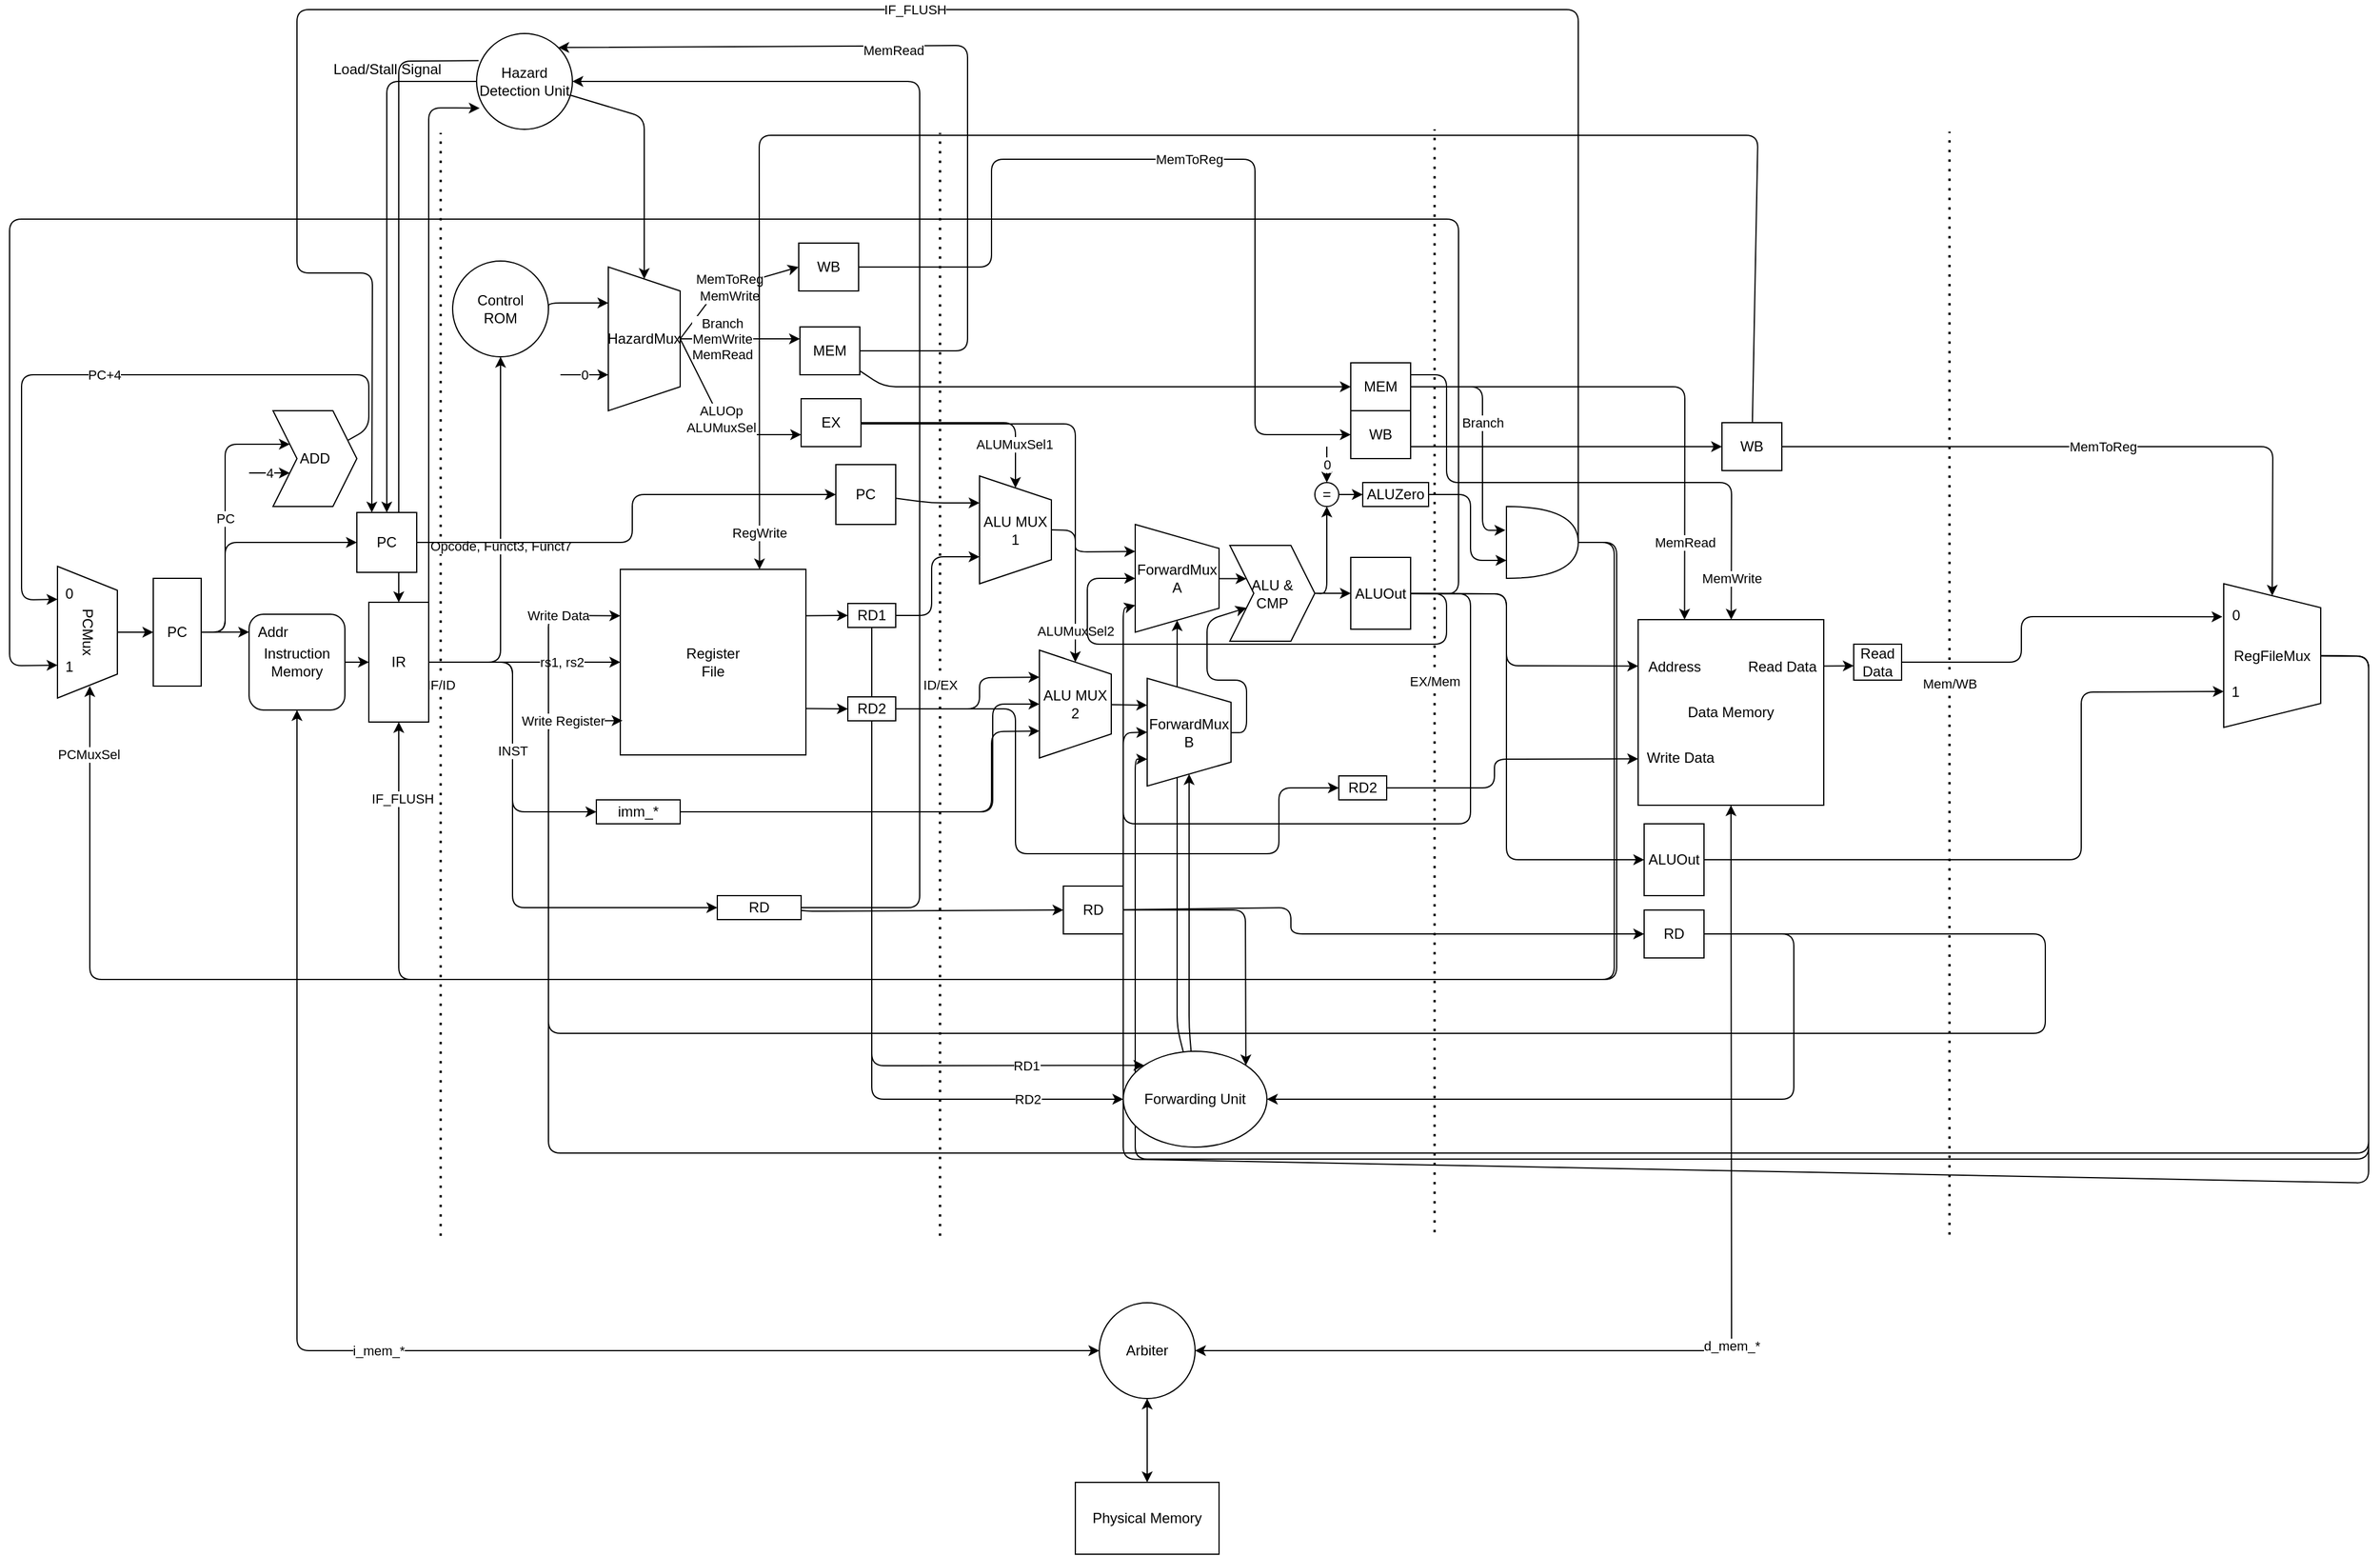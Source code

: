 <mxfile>
    <diagram id="iaj4QGRVj-I3Li7T95gz" name="Page-1">
        <mxGraphModel dx="2349" dy="1754" grid="1" gridSize="10" guides="1" tooltips="1" connect="1" arrows="1" fold="1" page="1" pageScale="1" pageWidth="2400" pageHeight="1500" math="0" shadow="0">
            <root>
                <mxCell id="0"/>
                <mxCell id="1" parent="0"/>
                <mxCell id="38" style="edgeStyle=none;html=1;exitX=1;exitY=0.5;exitDx=0;exitDy=0;entryX=0.5;entryY=1;entryDx=0;entryDy=0;" parent="1" source="2" target="37" edge="1">
                    <mxGeometry relative="1" as="geometry"/>
                </mxCell>
                <mxCell id="2" value="Instruction Memory" style="rounded=1;whiteSpace=wrap;html=1;" parent="1" vertex="1">
                    <mxGeometry x="450" y="625" width="80" height="80" as="geometry"/>
                </mxCell>
                <mxCell id="5" value="IF/ID" style="endArrow=none;dashed=1;html=1;dashPattern=1 3;strokeWidth=2;" parent="1" edge="1">
                    <mxGeometry width="50" height="50" relative="1" as="geometry">
                        <mxPoint x="610" y="1144.081" as="sourcePoint"/>
                        <mxPoint x="610" y="223" as="targetPoint"/>
                    </mxGeometry>
                </mxCell>
                <mxCell id="19" style="edgeStyle=none;html=1;exitX=0.5;exitY=0;exitDx=0;exitDy=0;" parent="1" source="14" target="18" edge="1">
                    <mxGeometry relative="1" as="geometry"/>
                </mxCell>
                <mxCell id="14" value="PCMux" style="shape=trapezoid;perimeter=trapezoidPerimeter;whiteSpace=wrap;html=1;fixedSize=1;rotation=90;" parent="1" vertex="1">
                    <mxGeometry x="260" y="615" width="110" height="50" as="geometry"/>
                </mxCell>
                <mxCell id="36" style="edgeStyle=none;html=1;exitX=1;exitY=0.5;exitDx=0;exitDy=0;entryX=0.167;entryY=0.497;entryDx=0;entryDy=0;entryPerimeter=0;" parent="1" source="18" target="30" edge="1">
                    <mxGeometry relative="1" as="geometry"/>
                </mxCell>
                <mxCell id="124" value="PC" style="edgeStyle=none;html=1;entryX=0;entryY=0.25;entryDx=0;entryDy=0;" parent="1" source="18" target="21" edge="1">
                    <mxGeometry relative="1" as="geometry">
                        <mxPoint x="430" y="475" as="targetPoint"/>
                        <Array as="points">
                            <mxPoint x="430" y="640"/>
                            <mxPoint x="430" y="483"/>
                        </Array>
                    </mxGeometry>
                </mxCell>
                <mxCell id="195" style="edgeStyle=none;html=1;entryX=0;entryY=0.5;entryDx=0;entryDy=0;" parent="1" source="18" target="196" edge="1">
                    <mxGeometry relative="1" as="geometry">
                        <mxPoint x="720" y="565" as="targetPoint"/>
                        <Array as="points">
                            <mxPoint x="430" y="640"/>
                            <mxPoint x="430" y="565"/>
                        </Array>
                    </mxGeometry>
                </mxCell>
                <mxCell id="18" value="PC" style="rounded=0;whiteSpace=wrap;html=1;" parent="1" vertex="1">
                    <mxGeometry x="370" y="595" width="40" height="90" as="geometry"/>
                </mxCell>
                <mxCell id="26" value="4" style="edgeStyle=none;html=1;entryX=0;entryY=0.75;entryDx=0;entryDy=0;" parent="1" target="21" edge="1">
                    <mxGeometry relative="1" as="geometry">
                        <mxPoint x="450" y="507" as="sourcePoint"/>
                    </mxGeometry>
                </mxCell>
                <mxCell id="27" value="PC+4" style="edgeStyle=none;html=1;entryX=0.25;entryY=1;entryDx=0;entryDy=0;" parent="1" source="21" target="14" edge="1">
                    <mxGeometry relative="1" as="geometry">
                        <mxPoint x="260" y="625" as="targetPoint"/>
                        <Array as="points">
                            <mxPoint x="550" y="470"/>
                            <mxPoint x="550" y="425"/>
                            <mxPoint x="260" y="425"/>
                            <mxPoint x="260" y="613"/>
                        </Array>
                    </mxGeometry>
                </mxCell>
                <mxCell id="21" value="ADD" style="shape=step;perimeter=stepPerimeter;whiteSpace=wrap;html=1;fixedSize=1;" parent="1" vertex="1">
                    <mxGeometry x="470" y="455" width="70" height="80" as="geometry"/>
                </mxCell>
                <mxCell id="28" value="0" style="text;html=1;strokeColor=none;fillColor=none;align=center;verticalAlign=middle;whiteSpace=wrap;rounded=0;" parent="1" vertex="1">
                    <mxGeometry x="290" y="600" width="20" height="15" as="geometry"/>
                </mxCell>
                <mxCell id="29" value="1" style="text;html=1;strokeColor=none;fillColor=none;align=center;verticalAlign=middle;whiteSpace=wrap;rounded=0;" parent="1" vertex="1">
                    <mxGeometry x="290" y="661" width="20" height="15" as="geometry"/>
                </mxCell>
                <mxCell id="30" value="Addr" style="text;html=1;strokeColor=none;fillColor=none;align=center;verticalAlign=middle;whiteSpace=wrap;rounded=0;" parent="1" vertex="1">
                    <mxGeometry x="440" y="625" width="60" height="30" as="geometry"/>
                </mxCell>
                <mxCell id="43" value="Opcode, Funct3, Funct7" style="edgeStyle=none;html=1;exitX=0.5;exitY=0;exitDx=0;exitDy=0;entryX=0.5;entryY=1;entryDx=0;entryDy=0;" parent="1" source="37" target="42" edge="1">
                    <mxGeometry relative="1" as="geometry">
                        <Array as="points">
                            <mxPoint x="660" y="665"/>
                        </Array>
                    </mxGeometry>
                </mxCell>
                <mxCell id="45" style="edgeStyle=none;html=1;entryX=0;entryY=0.5;entryDx=0;entryDy=0;" parent="1" source="37" target="41" edge="1">
                    <mxGeometry relative="1" as="geometry"/>
                </mxCell>
                <mxCell id="49" value="rs1, rs2" style="edgeLabel;html=1;align=center;verticalAlign=middle;resizable=0;points=[];" parent="45" vertex="1" connectable="0">
                    <mxGeometry x="0.126" relative="1" as="geometry">
                        <mxPoint x="21" as="offset"/>
                    </mxGeometry>
                </mxCell>
                <mxCell id="82" style="edgeStyle=none;html=1;exitX=0.5;exitY=0;exitDx=0;exitDy=0;entryX=0;entryY=0.5;entryDx=0;entryDy=0;" parent="1" source="37" target="70" edge="1">
                    <mxGeometry relative="1" as="geometry">
                        <Array as="points">
                            <mxPoint x="670" y="665"/>
                            <mxPoint x="670" y="790"/>
                        </Array>
                        <mxPoint x="760.0" y="790" as="targetPoint"/>
                    </mxGeometry>
                </mxCell>
                <mxCell id="211" style="edgeStyle=none;html=1;exitX=0.5;exitY=0;exitDx=0;exitDy=0;entryX=0.032;entryY=0.779;entryDx=0;entryDy=0;entryPerimeter=0;" parent="1" source="37" target="212" edge="1">
                    <mxGeometry relative="1" as="geometry">
                        <mxPoint x="620" y="220" as="targetPoint"/>
                        <Array as="points">
                            <mxPoint x="600" y="202"/>
                        </Array>
                    </mxGeometry>
                </mxCell>
                <mxCell id="218" style="edgeStyle=none;html=1;exitX=0.021;exitY=0.283;exitDx=0;exitDy=0;exitPerimeter=0;" parent="1" source="212" target="37" edge="1">
                    <mxGeometry relative="1" as="geometry">
                        <Array as="points">
                            <mxPoint x="575" y="163"/>
                        </Array>
                    </mxGeometry>
                </mxCell>
                <mxCell id="37" value="IR" style="rounded=0;whiteSpace=wrap;html=1;direction=south;" parent="1" vertex="1">
                    <mxGeometry x="550" y="615" width="50" height="100" as="geometry"/>
                </mxCell>
                <mxCell id="41" value="Register&lt;br&gt;File" style="whiteSpace=wrap;html=1;aspect=fixed;" parent="1" vertex="1">
                    <mxGeometry x="760" y="587.5" width="155" height="155" as="geometry"/>
                </mxCell>
                <mxCell id="56" value="MemToReg&lt;br&gt;MemWrite" style="edgeStyle=none;html=1;exitX=0.5;exitY=0;exitDx=0;exitDy=0;entryX=0;entryY=0.5;entryDx=0;entryDy=0;" parent="1" source="205" target="44" edge="1">
                    <mxGeometry relative="1" as="geometry">
                        <Array as="points">
                            <mxPoint x="840" y="355"/>
                        </Array>
                    </mxGeometry>
                </mxCell>
                <mxCell id="57" value="Branch&lt;br&gt;MemWrite&lt;br&gt;MemRead" style="edgeStyle=none;html=1;entryX=0;entryY=0.25;entryDx=0;entryDy=0;" parent="1" source="205" target="46" edge="1">
                    <mxGeometry relative="1" as="geometry">
                        <Array as="points">
                            <mxPoint x="798" y="395"/>
                        </Array>
                    </mxGeometry>
                </mxCell>
                <mxCell id="58" value="ALUOp&lt;br&gt;ALUMuxSel" style="edgeStyle=none;html=1;exitX=0.5;exitY=0;exitDx=0;exitDy=0;entryX=0;entryY=0.75;entryDx=0;entryDy=0;" parent="1" source="205" target="47" edge="1">
                    <mxGeometry relative="1" as="geometry">
                        <Array as="points">
                            <mxPoint x="850" y="475"/>
                        </Array>
                    </mxGeometry>
                </mxCell>
                <mxCell id="208" style="edgeStyle=none;html=1;exitX=1;exitY=0.5;exitDx=0;exitDy=0;entryX=0.25;entryY=1;entryDx=0;entryDy=0;" parent="1" source="42" target="205" edge="1">
                    <mxGeometry relative="1" as="geometry">
                        <Array as="points">
                            <mxPoint x="700" y="365"/>
                        </Array>
                    </mxGeometry>
                </mxCell>
                <mxCell id="42" value="Control&lt;br&gt;ROM" style="ellipse;whiteSpace=wrap;html=1;aspect=fixed;" parent="1" vertex="1">
                    <mxGeometry x="620" y="330" width="80" height="80" as="geometry"/>
                </mxCell>
                <mxCell id="150" value="MemToReg" style="edgeStyle=none;html=1;exitX=1;exitY=0.5;exitDx=0;exitDy=0;entryX=0;entryY=0.5;entryDx=0;entryDy=0;" parent="1" source="44" target="145" edge="1">
                    <mxGeometry relative="1" as="geometry">
                        <Array as="points">
                            <mxPoint x="1070" y="335"/>
                            <mxPoint x="1070" y="245"/>
                            <mxPoint x="1290" y="245"/>
                            <mxPoint x="1290" y="475"/>
                        </Array>
                    </mxGeometry>
                </mxCell>
                <mxCell id="44" value="WB" style="rounded=0;whiteSpace=wrap;html=1;" parent="1" vertex="1">
                    <mxGeometry x="909" y="315" width="50" height="40" as="geometry"/>
                </mxCell>
                <mxCell id="149" style="edgeStyle=none;html=1;entryX=0;entryY=0.5;entryDx=0;entryDy=0;" parent="1" source="46" target="146" edge="1">
                    <mxGeometry relative="1" as="geometry">
                        <Array as="points">
                            <mxPoint x="980" y="435"/>
                        </Array>
                    </mxGeometry>
                </mxCell>
                <mxCell id="215" style="edgeStyle=none;html=1;entryX=1;entryY=0;entryDx=0;entryDy=0;" parent="1" source="46" target="212" edge="1">
                    <mxGeometry relative="1" as="geometry">
                        <Array as="points">
                            <mxPoint x="1050" y="405"/>
                            <mxPoint x="1050" y="150"/>
                        </Array>
                    </mxGeometry>
                </mxCell>
                <mxCell id="216" value="MemRead" style="edgeLabel;html=1;align=center;verticalAlign=middle;resizable=0;points=[];" parent="215" vertex="1" connectable="0">
                    <mxGeometry x="0.185" y="3" relative="1" as="geometry">
                        <mxPoint as="offset"/>
                    </mxGeometry>
                </mxCell>
                <mxCell id="46" value="MEM" style="rounded=0;whiteSpace=wrap;html=1;" parent="1" vertex="1">
                    <mxGeometry x="910" y="385" width="50" height="40" as="geometry"/>
                </mxCell>
                <mxCell id="115" value="ALUMuxSel2" style="edgeStyle=none;html=1;exitX=1;exitY=0.5;exitDx=0;exitDy=0;entryX=0;entryY=0.5;entryDx=0;entryDy=0;" parent="1" target="86" edge="1">
                    <mxGeometry x="0.86" relative="1" as="geometry">
                        <Array as="points">
                            <mxPoint x="1140" y="466"/>
                        </Array>
                        <mxPoint as="offset"/>
                        <mxPoint x="961" y="466" as="sourcePoint"/>
                        <mxPoint x="1210" y="600" as="targetPoint"/>
                    </mxGeometry>
                </mxCell>
                <mxCell id="233" style="edgeStyle=none;html=1;entryX=0;entryY=0.5;entryDx=0;entryDy=0;" parent="1" source="47" edge="1">
                    <mxGeometry relative="1" as="geometry">
                        <Array as="points">
                            <mxPoint x="1130" y="465"/>
                        </Array>
                    </mxGeometry>
                </mxCell>
                <mxCell id="248" style="edgeStyle=none;html=1;entryX=0;entryY=0.5;entryDx=0;entryDy=0;" parent="1" source="47" target="243" edge="1">
                    <mxGeometry relative="1" as="geometry">
                        <Array as="points">
                            <mxPoint x="1090" y="465"/>
                        </Array>
                    </mxGeometry>
                </mxCell>
                <mxCell id="249" value="ALUMuxSel1" style="edgeLabel;html=1;align=center;verticalAlign=middle;resizable=0;points=[];" parent="248" vertex="1" connectable="0">
                    <mxGeometry x="0.595" y="-1" relative="1" as="geometry">
                        <mxPoint as="offset"/>
                    </mxGeometry>
                </mxCell>
                <mxCell id="47" value="EX" style="rounded=0;whiteSpace=wrap;html=1;" parent="1" vertex="1">
                    <mxGeometry x="911" y="445" width="50" height="40" as="geometry"/>
                </mxCell>
                <mxCell id="101" style="edgeStyle=none;html=1;exitX=1;exitY=0.5;exitDx=0;exitDy=0;entryX=0.75;entryY=1;entryDx=0;entryDy=0;" parent="1" source="53" target="243" edge="1">
                    <mxGeometry relative="1" as="geometry">
                        <Array as="points">
                            <mxPoint x="1020" y="626"/>
                            <mxPoint x="1020" y="577"/>
                        </Array>
                        <mxPoint x="1070" y="550" as="targetPoint"/>
                    </mxGeometry>
                </mxCell>
                <mxCell id="223" style="edgeStyle=none;html=1;entryX=0;entryY=0;entryDx=0;entryDy=0;" parent="1" source="53" target="221" edge="1">
                    <mxGeometry relative="1" as="geometry">
                        <Array as="points">
                            <mxPoint x="970" y="1002"/>
                        </Array>
                    </mxGeometry>
                </mxCell>
                <mxCell id="224" value="RD1" style="edgeLabel;html=1;align=center;verticalAlign=middle;resizable=0;points=[];" parent="223" vertex="1" connectable="0">
                    <mxGeometry x="0.667" relative="1" as="geometry">
                        <mxPoint as="offset"/>
                    </mxGeometry>
                </mxCell>
                <mxCell id="53" value="RD1" style="rounded=0;whiteSpace=wrap;html=1;" parent="1" vertex="1">
                    <mxGeometry x="950" y="616" width="40" height="20" as="geometry"/>
                </mxCell>
                <mxCell id="107" style="edgeStyle=none;html=1;exitX=1;exitY=0.5;exitDx=0;exitDy=0;entryX=0.25;entryY=1;entryDx=0;entryDy=0;" parent="1" source="59" target="86" edge="1">
                    <mxGeometry relative="1" as="geometry">
                        <Array as="points">
                            <mxPoint x="1020" y="704"/>
                            <mxPoint x="1060" y="704"/>
                            <mxPoint x="1060" y="678"/>
                        </Array>
                    </mxGeometry>
                </mxCell>
                <mxCell id="165" style="edgeStyle=none;html=1;exitX=1;exitY=0.5;exitDx=0;exitDy=0;entryX=0;entryY=0.5;entryDx=0;entryDy=0;" parent="1" source="59" target="164" edge="1">
                    <mxGeometry relative="1" as="geometry">
                        <Array as="points">
                            <mxPoint x="1090" y="704"/>
                            <mxPoint x="1090" y="825"/>
                            <mxPoint x="1210" y="825"/>
                            <mxPoint x="1310" y="825"/>
                            <mxPoint x="1310" y="770"/>
                        </Array>
                    </mxGeometry>
                </mxCell>
                <mxCell id="222" style="edgeStyle=none;html=1;entryX=0;entryY=0.5;entryDx=0;entryDy=0;" parent="1" source="59" target="221" edge="1">
                    <mxGeometry relative="1" as="geometry">
                        <mxPoint x="1220" y="1050" as="targetPoint"/>
                        <Array as="points">
                            <mxPoint x="970" y="1030"/>
                        </Array>
                    </mxGeometry>
                </mxCell>
                <mxCell id="225" value="RD2" style="edgeLabel;html=1;align=center;verticalAlign=middle;resizable=0;points=[];" parent="222" vertex="1" connectable="0">
                    <mxGeometry x="0.666" y="1" relative="1" as="geometry">
                        <mxPoint x="8" y="1" as="offset"/>
                    </mxGeometry>
                </mxCell>
                <mxCell id="59" value="RD2" style="rounded=0;whiteSpace=wrap;html=1;" parent="1" vertex="1">
                    <mxGeometry x="950" y="694" width="40" height="20" as="geometry"/>
                </mxCell>
                <mxCell id="63" value="" style="endArrow=classic;html=1;exitX=1;exitY=0.75;exitDx=0;exitDy=0;entryX=0;entryY=0.5;entryDx=0;entryDy=0;" parent="1" source="41" target="59" edge="1">
                    <mxGeometry width="50" height="50" relative="1" as="geometry">
                        <mxPoint x="940" y="680" as="sourcePoint"/>
                        <mxPoint x="940" y="704" as="targetPoint"/>
                    </mxGeometry>
                </mxCell>
                <mxCell id="65" value="" style="endArrow=classic;html=1;exitX=1;exitY=0.25;exitDx=0;exitDy=0;entryX=0;entryY=0.5;entryDx=0;entryDy=0;" parent="1" source="41" target="53" edge="1">
                    <mxGeometry width="50" height="50" relative="1" as="geometry">
                        <mxPoint x="930" y="637.5" as="sourcePoint"/>
                        <mxPoint x="940" y="626" as="targetPoint"/>
                    </mxGeometry>
                </mxCell>
                <mxCell id="69" style="edgeStyle=none;html=1;exitX=0.5;exitY=0;exitDx=0;exitDy=0;entryX=0;entryY=0.5;entryDx=0;entryDy=0;" parent="1" source="37" target="72" edge="1">
                    <mxGeometry relative="1" as="geometry">
                        <mxPoint x="750" y="865" as="targetPoint"/>
                        <mxPoint x="640" y="675" as="sourcePoint"/>
                        <Array as="points">
                            <mxPoint x="670" y="665"/>
                            <mxPoint x="670" y="870"/>
                        </Array>
                    </mxGeometry>
                </mxCell>
                <mxCell id="81" value="INST" style="edgeLabel;html=1;align=center;verticalAlign=middle;resizable=0;points=[];" parent="69" vertex="1" connectable="0">
                    <mxGeometry x="-0.212" y="1" relative="1" as="geometry">
                        <mxPoint x="-1" y="-32" as="offset"/>
                    </mxGeometry>
                </mxCell>
                <mxCell id="123" style="edgeStyle=none;html=1;exitX=1;exitY=0.5;exitDx=0;exitDy=0;entryX=0.5;entryY=1;entryDx=0;entryDy=0;" parent="1" source="70" target="86" edge="1">
                    <mxGeometry relative="1" as="geometry">
                        <Array as="points">
                            <mxPoint x="1071" y="790"/>
                            <mxPoint x="1071" y="700"/>
                        </Array>
                        <mxPoint x="920" y="805" as="sourcePoint"/>
                        <mxPoint x="1040" y="600" as="targetPoint"/>
                    </mxGeometry>
                </mxCell>
                <mxCell id="174" style="edgeStyle=none;html=1;entryX=0.75;entryY=1;entryDx=0;entryDy=0;exitX=1;exitY=0.5;exitDx=0;exitDy=0;" parent="1" source="70" target="86" edge="1">
                    <mxGeometry relative="1" as="geometry">
                        <Array as="points">
                            <mxPoint x="1070" y="790"/>
                            <mxPoint x="1070" y="723"/>
                        </Array>
                        <mxPoint x="910" y="785" as="sourcePoint"/>
                    </mxGeometry>
                </mxCell>
                <mxCell id="70" value="imm_*" style="rounded=0;whiteSpace=wrap;html=1;" parent="1" vertex="1">
                    <mxGeometry x="740" y="780" width="70" height="20" as="geometry"/>
                </mxCell>
                <mxCell id="96" style="edgeStyle=none;html=1;entryX=0;entryY=0.5;entryDx=0;entryDy=0;" parent="1" source="72" target="109" edge="1">
                    <mxGeometry relative="1" as="geometry">
                        <mxPoint x="1051.63" y="872.703" as="targetPoint"/>
                        <Array as="points">
                            <mxPoint x="920" y="873"/>
                        </Array>
                    </mxGeometry>
                </mxCell>
                <mxCell id="213" style="edgeStyle=none;html=1;entryX=1;entryY=0.5;entryDx=0;entryDy=0;" parent="1" source="72" target="212" edge="1">
                    <mxGeometry relative="1" as="geometry">
                        <mxPoint x="1010" y="88.095" as="targetPoint"/>
                        <Array as="points">
                            <mxPoint x="1010" y="870"/>
                            <mxPoint x="1010" y="180"/>
                        </Array>
                    </mxGeometry>
                </mxCell>
                <mxCell id="72" value="RD" style="rounded=0;whiteSpace=wrap;html=1;" parent="1" vertex="1">
                    <mxGeometry x="841" y="860" width="70" height="20" as="geometry"/>
                </mxCell>
                <mxCell id="73" value="ID/EX" style="endArrow=none;dashed=1;html=1;dashPattern=1 3;strokeWidth=2;" parent="1" edge="1">
                    <mxGeometry width="50" height="50" relative="1" as="geometry">
                        <mxPoint x="1027" y="1144.081" as="sourcePoint"/>
                        <mxPoint x="1027" y="223" as="targetPoint"/>
                    </mxGeometry>
                </mxCell>
                <mxCell id="130" style="edgeStyle=none;html=1;exitX=1;exitY=0.5;exitDx=0;exitDy=0;entryX=0.5;entryY=1;entryDx=0;entryDy=0;" parent="1" source="84" target="126" edge="1">
                    <mxGeometry relative="1" as="geometry"/>
                </mxCell>
                <mxCell id="135" style="edgeStyle=none;html=1;exitX=1;exitY=0.5;exitDx=0;exitDy=0;entryX=0.5;entryY=1;entryDx=0;entryDy=0;" parent="1" source="84" target="134" edge="1">
                    <mxGeometry relative="1" as="geometry">
                        <Array as="points">
                            <mxPoint x="1350" y="608"/>
                            <mxPoint x="1350" y="560"/>
                        </Array>
                    </mxGeometry>
                </mxCell>
                <mxCell id="84" value="ALU &amp;amp;&lt;br&gt;CMP" style="shape=step;perimeter=stepPerimeter;whiteSpace=wrap;html=1;fixedSize=1;" parent="1" vertex="1">
                    <mxGeometry x="1269" y="567.5" width="71" height="80" as="geometry"/>
                </mxCell>
                <mxCell id="237" style="edgeStyle=none;html=1;entryX=0.25;entryY=1;entryDx=0;entryDy=0;" parent="1" source="86" target="236" edge="1">
                    <mxGeometry relative="1" as="geometry">
                        <mxPoint x="1190" y="690" as="targetPoint"/>
                    </mxGeometry>
                </mxCell>
                <mxCell id="86" value="ALU MUX 2" style="shape=trapezoid;perimeter=trapezoidPerimeter;whiteSpace=wrap;html=1;fixedSize=1;direction=south;" parent="1" vertex="1">
                    <mxGeometry x="1110" y="655" width="60" height="90" as="geometry"/>
                </mxCell>
                <mxCell id="182" style="edgeStyle=none;html=1;entryX=0;entryY=0.5;entryDx=0;entryDy=0;" parent="1" source="109" target="181" edge="1">
                    <mxGeometry relative="1" as="geometry">
                        <Array as="points">
                            <mxPoint x="1320" y="870"/>
                            <mxPoint x="1320" y="892"/>
                        </Array>
                    </mxGeometry>
                </mxCell>
                <mxCell id="226" style="edgeStyle=none;html=1;exitX=1;exitY=0.5;exitDx=0;exitDy=0;entryX=1;entryY=0;entryDx=0;entryDy=0;" parent="1" source="109" target="221" edge="1">
                    <mxGeometry relative="1" as="geometry">
                        <Array as="points">
                            <mxPoint x="1282" y="872"/>
                        </Array>
                    </mxGeometry>
                </mxCell>
                <mxCell id="109" value="RD" style="rounded=0;whiteSpace=wrap;html=1;" parent="1" vertex="1">
                    <mxGeometry x="1130" y="852.0" width="50" height="40" as="geometry"/>
                </mxCell>
                <mxCell id="160" style="edgeStyle=none;html=1;entryX=0;entryY=0.25;entryDx=0;entryDy=0;" parent="1" source="126" target="154" edge="1">
                    <mxGeometry relative="1" as="geometry">
                        <Array as="points">
                            <mxPoint x="1500" y="608"/>
                            <mxPoint x="1500" y="668"/>
                        </Array>
                    </mxGeometry>
                </mxCell>
                <mxCell id="163" style="edgeStyle=none;html=1;entryX=0.5;entryY=1;entryDx=0;entryDy=0;" parent="1" source="126" target="162" edge="1">
                    <mxGeometry relative="1" as="geometry">
                        <Array as="points">
                            <mxPoint x="1500" y="608"/>
                            <mxPoint x="1500" y="830"/>
                        </Array>
                    </mxGeometry>
                </mxCell>
                <mxCell id="239" style="edgeStyle=none;html=1;entryX=0.5;entryY=1;entryDx=0;entryDy=0;" parent="1" source="126" target="236" edge="1">
                    <mxGeometry relative="1" as="geometry">
                        <mxPoint x="1190" y="710" as="targetPoint"/>
                        <Array as="points">
                            <mxPoint x="1470" y="608"/>
                            <mxPoint x="1470" y="800"/>
                            <mxPoint x="1180" y="800"/>
                            <mxPoint x="1180" y="724"/>
                        </Array>
                    </mxGeometry>
                </mxCell>
                <mxCell id="250" style="edgeStyle=none;html=1;exitX=0.5;exitY=0;exitDx=0;exitDy=0;entryX=0.5;entryY=1;entryDx=0;entryDy=0;" parent="1" source="126" target="242" edge="1">
                    <mxGeometry relative="1" as="geometry">
                        <Array as="points">
                            <mxPoint x="1450" y="608"/>
                            <mxPoint x="1450" y="650"/>
                            <mxPoint x="1150" y="650"/>
                            <mxPoint x="1150" y="595"/>
                        </Array>
                    </mxGeometry>
                </mxCell>
                <mxCell id="126" value="ALUOut" style="rounded=0;whiteSpace=wrap;html=1;direction=south;" parent="1" vertex="1">
                    <mxGeometry x="1370" y="577.5" width="50" height="60" as="geometry"/>
                </mxCell>
                <mxCell id="131" style="edgeStyle=none;html=1;entryX=0.75;entryY=1;entryDx=0;entryDy=0;exitX=0.5;exitY=0;exitDx=0;exitDy=0;" parent="1" source="126" target="14" edge="1">
                    <mxGeometry relative="1" as="geometry">
                        <mxPoint x="280" y="665" as="targetPoint"/>
                        <mxPoint x="1420" y="580" as="sourcePoint"/>
                        <Array as="points">
                            <mxPoint x="1460" y="608"/>
                            <mxPoint x="1460" y="295"/>
                            <mxPoint x="250" y="295"/>
                            <mxPoint x="250" y="668"/>
                        </Array>
                    </mxGeometry>
                </mxCell>
                <mxCell id="136" value="0" style="edgeStyle=none;html=1;entryX=0.5;entryY=0;entryDx=0;entryDy=0;" parent="1" target="134" edge="1">
                    <mxGeometry relative="1" as="geometry">
                        <mxPoint x="1350" y="485" as="sourcePoint"/>
                    </mxGeometry>
                </mxCell>
                <mxCell id="139" style="edgeStyle=none;html=1;exitX=1;exitY=0.5;exitDx=0;exitDy=0;entryX=0.5;entryY=1;entryDx=0;entryDy=0;" parent="1" source="134" target="138" edge="1">
                    <mxGeometry relative="1" as="geometry"/>
                </mxCell>
                <mxCell id="134" value="=" style="ellipse;whiteSpace=wrap;html=1;aspect=fixed;" parent="1" vertex="1">
                    <mxGeometry x="1340" y="515" width="20" height="20" as="geometry"/>
                </mxCell>
                <mxCell id="143" style="edgeStyle=none;html=1;entryX=0;entryY=0.75;entryDx=0;entryDy=0;entryPerimeter=0;" parent="1" source="138" target="141" edge="1">
                    <mxGeometry relative="1" as="geometry">
                        <Array as="points">
                            <mxPoint x="1470" y="525"/>
                            <mxPoint x="1470" y="580"/>
                        </Array>
                    </mxGeometry>
                </mxCell>
                <mxCell id="138" value="ALUZero" style="rounded=0;whiteSpace=wrap;html=1;direction=south;" parent="1" vertex="1">
                    <mxGeometry x="1380" y="515" width="55" height="20" as="geometry"/>
                </mxCell>
                <mxCell id="152" style="edgeStyle=none;html=1;entryX=1;entryY=0.5;entryDx=0;entryDy=0;" parent="1" edge="1">
                    <mxGeometry relative="1" as="geometry">
                        <mxPoint x="317" y="685" as="targetPoint"/>
                        <Array as="points">
                            <mxPoint x="1592" y="565"/>
                            <mxPoint x="1592" y="930"/>
                            <mxPoint x="317" y="930"/>
                        </Array>
                        <mxPoint x="1562" y="565" as="sourcePoint"/>
                    </mxGeometry>
                </mxCell>
                <mxCell id="153" value="PCMuxSel" style="edgeLabel;html=1;align=center;verticalAlign=middle;resizable=0;points=[];" parent="152" vertex="1" connectable="0">
                    <mxGeometry x="0.941" y="1" relative="1" as="geometry">
                        <mxPoint as="offset"/>
                    </mxGeometry>
                </mxCell>
                <mxCell id="254" value="IF_FLUSH" style="edgeStyle=none;html=1;exitX=1;exitY=0.5;exitDx=0;exitDy=0;exitPerimeter=0;entryX=0.25;entryY=0;entryDx=0;entryDy=0;" parent="1" source="141" target="196" edge="1">
                    <mxGeometry relative="1" as="geometry">
                        <Array as="points">
                            <mxPoint x="1560" y="270"/>
                            <mxPoint x="1560" y="120"/>
                            <mxPoint x="490" y="120"/>
                            <mxPoint x="490" y="340"/>
                            <mxPoint x="553" y="340"/>
                        </Array>
                    </mxGeometry>
                </mxCell>
                <mxCell id="255" style="edgeStyle=none;html=1;entryX=1;entryY=0.5;entryDx=0;entryDy=0;" parent="1" source="141" target="37" edge="1">
                    <mxGeometry relative="1" as="geometry">
                        <Array as="points">
                            <mxPoint x="1590" y="565"/>
                            <mxPoint x="1590" y="930"/>
                            <mxPoint x="575" y="930"/>
                        </Array>
                    </mxGeometry>
                </mxCell>
                <mxCell id="256" value="IF_FLUSH" style="edgeLabel;html=1;align=center;verticalAlign=middle;resizable=0;points=[];" parent="255" vertex="1" connectable="0">
                    <mxGeometry x="0.921" y="-3" relative="1" as="geometry">
                        <mxPoint as="offset"/>
                    </mxGeometry>
                </mxCell>
                <mxCell id="141" value="" style="shape=or;whiteSpace=wrap;html=1;" parent="1" vertex="1">
                    <mxGeometry x="1500" y="535" width="60" height="60" as="geometry"/>
                </mxCell>
                <mxCell id="144" value="EX/Mem" style="endArrow=none;dashed=1;html=1;dashPattern=1 3;strokeWidth=2;" parent="1" edge="1">
                    <mxGeometry width="50" height="50" relative="1" as="geometry">
                        <mxPoint x="1440" y="1141.081" as="sourcePoint"/>
                        <mxPoint x="1440" y="220" as="targetPoint"/>
                    </mxGeometry>
                </mxCell>
                <mxCell id="157" style="edgeStyle=none;html=1;exitX=1;exitY=0.75;exitDx=0;exitDy=0;entryX=0;entryY=0.5;entryDx=0;entryDy=0;" parent="1" source="145" target="155" edge="1">
                    <mxGeometry relative="1" as="geometry"/>
                </mxCell>
                <mxCell id="145" value="WB" style="rounded=0;whiteSpace=wrap;html=1;" parent="1" vertex="1">
                    <mxGeometry x="1370" y="455" width="50" height="40" as="geometry"/>
                </mxCell>
                <mxCell id="151" value="Branch" style="edgeStyle=none;html=1;entryX=-0.015;entryY=0.329;entryDx=0;entryDy=0;entryPerimeter=0;" parent="1" source="146" target="141" edge="1">
                    <mxGeometry x="-0.096" relative="1" as="geometry">
                        <Array as="points">
                            <mxPoint x="1480" y="435"/>
                            <mxPoint x="1480" y="555"/>
                        </Array>
                        <mxPoint as="offset"/>
                    </mxGeometry>
                </mxCell>
                <mxCell id="168" value="MemRead" style="edgeStyle=none;html=1;exitX=1;exitY=0.5;exitDx=0;exitDy=0;entryX=0.25;entryY=0;entryDx=0;entryDy=0;" parent="1" source="146" target="154" edge="1">
                    <mxGeometry x="0.695" relative="1" as="geometry">
                        <mxPoint x="1690" y="625" as="targetPoint"/>
                        <Array as="points">
                            <mxPoint x="1649" y="435"/>
                        </Array>
                        <mxPoint as="offset"/>
                    </mxGeometry>
                </mxCell>
                <mxCell id="146" value="MEM" style="rounded=0;whiteSpace=wrap;html=1;" parent="1" vertex="1">
                    <mxGeometry x="1370" y="415" width="50" height="40" as="geometry"/>
                </mxCell>
                <mxCell id="167" value="MemWrite" style="edgeStyle=none;html=1;exitX=1;exitY=0.25;exitDx=0;exitDy=0;" parent="1" source="146" target="154" edge="1">
                    <mxGeometry x="0.854" relative="1" as="geometry">
                        <Array as="points">
                            <mxPoint x="1450" y="425"/>
                            <mxPoint x="1450" y="515"/>
                            <mxPoint x="1688" y="515"/>
                        </Array>
                        <mxPoint as="offset"/>
                    </mxGeometry>
                </mxCell>
                <mxCell id="154" value="Data Memory" style="whiteSpace=wrap;html=1;aspect=fixed;" parent="1" vertex="1">
                    <mxGeometry x="1610" y="629.5" width="155" height="155" as="geometry"/>
                </mxCell>
                <mxCell id="180" value="MemToReg" style="edgeStyle=none;html=1;exitX=1;exitY=0.5;exitDx=0;exitDy=0;entryX=0;entryY=0.5;entryDx=0;entryDy=0;" parent="1" source="155" target="177" edge="1">
                    <mxGeometry relative="1" as="geometry">
                        <Array as="points">
                            <mxPoint x="2140" y="485"/>
                        </Array>
                    </mxGeometry>
                </mxCell>
                <mxCell id="187" style="edgeStyle=none;html=1;entryX=0.75;entryY=0;entryDx=0;entryDy=0;" parent="1" source="155" target="41" edge="1">
                    <mxGeometry relative="1" as="geometry">
                        <mxPoint x="830" y="565" as="targetPoint"/>
                        <Array as="points">
                            <mxPoint x="1710" y="225"/>
                            <mxPoint x="876" y="225"/>
                        </Array>
                    </mxGeometry>
                </mxCell>
                <mxCell id="188" value="RegWrite" style="edgeLabel;html=1;align=center;verticalAlign=middle;resizable=0;points=[];" parent="187" vertex="1" connectable="0">
                    <mxGeometry x="0.957" relative="1" as="geometry">
                        <mxPoint as="offset"/>
                    </mxGeometry>
                </mxCell>
                <mxCell id="155" value="WB" style="rounded=0;whiteSpace=wrap;html=1;" parent="1" vertex="1">
                    <mxGeometry x="1680" y="465" width="50" height="40" as="geometry"/>
                </mxCell>
                <mxCell id="159" value="Write Data" style="text;html=1;align=center;verticalAlign=middle;resizable=0;points=[];autosize=1;strokeColor=none;fillColor=none;" parent="1" vertex="1">
                    <mxGeometry x="1610" y="735" width="70" height="20" as="geometry"/>
                </mxCell>
                <mxCell id="161" value="Address" style="text;html=1;align=center;verticalAlign=middle;resizable=0;points=[];autosize=1;strokeColor=none;fillColor=none;" parent="1" vertex="1">
                    <mxGeometry x="1610" y="658.5" width="60" height="20" as="geometry"/>
                </mxCell>
                <mxCell id="179" style="edgeStyle=none;html=1;entryX=0.75;entryY=1;entryDx=0;entryDy=0;" parent="1" source="162" target="177" edge="1">
                    <mxGeometry relative="1" as="geometry">
                        <Array as="points">
                            <mxPoint x="1980" y="830"/>
                            <mxPoint x="1980" y="690"/>
                        </Array>
                        <mxPoint x="2070" y="695" as="targetPoint"/>
                    </mxGeometry>
                </mxCell>
                <mxCell id="162" value="ALUOut" style="rounded=0;whiteSpace=wrap;html=1;direction=south;" parent="1" vertex="1">
                    <mxGeometry x="1615" y="800" width="50" height="60" as="geometry"/>
                </mxCell>
                <mxCell id="166" style="edgeStyle=none;html=1;exitX=1;exitY=0.5;exitDx=0;exitDy=0;entryX=0;entryY=0.75;entryDx=0;entryDy=0;" parent="1" source="164" target="154" edge="1">
                    <mxGeometry relative="1" as="geometry">
                        <Array as="points">
                            <mxPoint x="1490" y="770"/>
                            <mxPoint x="1490" y="746"/>
                        </Array>
                    </mxGeometry>
                </mxCell>
                <mxCell id="164" value="RD2" style="rounded=0;whiteSpace=wrap;html=1;" parent="1" vertex="1">
                    <mxGeometry x="1360" y="760" width="40" height="20" as="geometry"/>
                </mxCell>
                <mxCell id="170" value="" style="endArrow=classic;html=1;exitX=1;exitY=0.25;exitDx=0;exitDy=0;" parent="1" source="154" edge="1">
                    <mxGeometry width="50" height="50" relative="1" as="geometry">
                        <mxPoint x="1810" y="635" as="sourcePoint"/>
                        <mxPoint x="1790" y="668" as="targetPoint"/>
                    </mxGeometry>
                </mxCell>
                <mxCell id="171" value="Read Data" style="text;html=1;align=center;verticalAlign=middle;resizable=0;points=[];autosize=1;strokeColor=none;fillColor=none;" parent="1" vertex="1">
                    <mxGeometry x="1695" y="658.5" width="70" height="20" as="geometry"/>
                </mxCell>
                <mxCell id="172" value="Mem/WB" style="endArrow=none;dashed=1;html=1;dashPattern=1 3;strokeWidth=2;" parent="1" edge="1">
                    <mxGeometry width="50" height="50" relative="1" as="geometry">
                        <mxPoint x="1870" y="1143.081" as="sourcePoint"/>
                        <mxPoint x="1870" y="222.0" as="targetPoint"/>
                    </mxGeometry>
                </mxCell>
                <mxCell id="178" style="edgeStyle=none;html=1;entryX=0.23;entryY=1.013;entryDx=0;entryDy=0;entryPerimeter=0;" parent="1" source="173" target="177" edge="1">
                    <mxGeometry relative="1" as="geometry">
                        <Array as="points">
                            <mxPoint x="1930" y="665"/>
                            <mxPoint x="1930" y="627"/>
                        </Array>
                        <mxPoint x="2080" y="630" as="targetPoint"/>
                    </mxGeometry>
                </mxCell>
                <mxCell id="173" value="Read Data" style="rounded=0;whiteSpace=wrap;html=1;" parent="1" vertex="1">
                    <mxGeometry x="1790" y="650" width="40" height="30" as="geometry"/>
                </mxCell>
                <mxCell id="186" style="edgeStyle=none;html=1;exitX=0.5;exitY=0;exitDx=0;exitDy=0;entryX=0;entryY=0.25;entryDx=0;entryDy=0;" parent="1" source="177" target="41" edge="1">
                    <mxGeometry relative="1" as="geometry">
                        <Array as="points">
                            <mxPoint x="2220" y="660"/>
                            <mxPoint x="2220" y="1075"/>
                            <mxPoint x="700" y="1075"/>
                            <mxPoint x="700" y="626"/>
                        </Array>
                    </mxGeometry>
                </mxCell>
                <mxCell id="189" value="Write Data" style="edgeLabel;html=1;align=center;verticalAlign=middle;resizable=0;points=[];" parent="186" vertex="1" connectable="0">
                    <mxGeometry x="0.963" relative="1" as="geometry">
                        <mxPoint x="-6" as="offset"/>
                    </mxGeometry>
                </mxCell>
                <mxCell id="240" style="edgeStyle=none;html=1;entryX=0.75;entryY=1;entryDx=0;entryDy=0;" parent="1" source="177" target="236" edge="1">
                    <mxGeometry relative="1" as="geometry">
                        <mxPoint x="1180" y="750" as="targetPoint"/>
                        <Array as="points">
                            <mxPoint x="2220" y="660"/>
                            <mxPoint x="2220" y="1080"/>
                            <mxPoint x="1190" y="1080"/>
                            <mxPoint x="1190" y="746"/>
                        </Array>
                    </mxGeometry>
                </mxCell>
                <mxCell id="251" style="edgeStyle=none;html=1;entryX=0.75;entryY=1;entryDx=0;entryDy=0;" parent="1" source="177" target="242" edge="1">
                    <mxGeometry relative="1" as="geometry">
                        <mxPoint x="1180" y="610" as="targetPoint"/>
                        <Array as="points">
                            <mxPoint x="2220" y="660"/>
                            <mxPoint x="2220" y="1100"/>
                            <mxPoint x="1180" y="1080"/>
                            <mxPoint x="1180" y="620"/>
                        </Array>
                    </mxGeometry>
                </mxCell>
                <mxCell id="177" value="RegFileMux" style="shape=trapezoid;perimeter=trapezoidPerimeter;whiteSpace=wrap;html=1;fixedSize=1;direction=south;" parent="1" vertex="1">
                    <mxGeometry x="2099" y="599.5" width="81" height="120" as="geometry"/>
                </mxCell>
                <mxCell id="184" style="edgeStyle=none;html=1;entryX=0.012;entryY=0.815;entryDx=0;entryDy=0;entryPerimeter=0;" parent="1" source="181" target="41" edge="1">
                    <mxGeometry relative="1" as="geometry">
                        <mxPoint x="730" y="725" as="targetPoint"/>
                        <Array as="points">
                            <mxPoint x="1950" y="892"/>
                            <mxPoint x="1950" y="975"/>
                            <mxPoint x="700" y="975"/>
                            <mxPoint x="700" y="714"/>
                        </Array>
                    </mxGeometry>
                </mxCell>
                <mxCell id="185" value="Write Register" style="edgeLabel;html=1;align=center;verticalAlign=middle;resizable=0;points=[];" parent="184" vertex="1" connectable="0">
                    <mxGeometry x="0.912" relative="1" as="geometry">
                        <mxPoint x="12" y="-24" as="offset"/>
                    </mxGeometry>
                </mxCell>
                <mxCell id="220" style="edgeStyle=none;html=1;exitX=1;exitY=0.5;exitDx=0;exitDy=0;" parent="1" source="181" target="221" edge="1">
                    <mxGeometry relative="1" as="geometry">
                        <mxPoint x="1278.571" y="1050" as="targetPoint"/>
                        <Array as="points">
                            <mxPoint x="1740" y="892"/>
                            <mxPoint x="1740" y="1030"/>
                        </Array>
                    </mxGeometry>
                </mxCell>
                <mxCell id="181" value="RD" style="rounded=0;whiteSpace=wrap;html=1;" parent="1" vertex="1">
                    <mxGeometry x="1615" y="872.03" width="50" height="40" as="geometry"/>
                </mxCell>
                <mxCell id="190" value="1" style="text;html=1;strokeColor=none;fillColor=none;align=center;verticalAlign=middle;whiteSpace=wrap;rounded=0;" parent="1" vertex="1">
                    <mxGeometry x="2099" y="678.5" width="20" height="22.5" as="geometry"/>
                </mxCell>
                <mxCell id="191" value="0" style="text;html=1;align=center;verticalAlign=middle;resizable=0;points=[];autosize=1;strokeColor=none;fillColor=none;" parent="1" vertex="1">
                    <mxGeometry x="2099" y="616" width="20" height="20" as="geometry"/>
                </mxCell>
                <mxCell id="198" style="edgeStyle=none;html=1;entryX=0;entryY=0.5;entryDx=0;entryDy=0;" parent="1" source="196" target="197" edge="1">
                    <mxGeometry relative="1" as="geometry">
                        <Array as="points">
                            <mxPoint x="770" y="565"/>
                            <mxPoint x="770" y="525"/>
                        </Array>
                    </mxGeometry>
                </mxCell>
                <mxCell id="196" value="PC" style="whiteSpace=wrap;html=1;" parent="1" vertex="1">
                    <mxGeometry x="540" y="540" width="50" height="50" as="geometry"/>
                </mxCell>
                <mxCell id="231" style="edgeStyle=none;html=1;entryX=0.25;entryY=1;entryDx=0;entryDy=0;" parent="1" source="197" target="243" edge="1">
                    <mxGeometry relative="1" as="geometry">
                        <mxPoint x="1090" y="350" as="targetPoint"/>
                        <Array as="points">
                            <mxPoint x="1020" y="532"/>
                        </Array>
                    </mxGeometry>
                </mxCell>
                <mxCell id="197" value="PC" style="whiteSpace=wrap;html=1;" parent="1" vertex="1">
                    <mxGeometry x="940" y="500" width="50" height="50" as="geometry"/>
                </mxCell>
                <mxCell id="209" value="0" style="edgeStyle=none;html=1;exitX=0.75;exitY=1;exitDx=0;exitDy=0;entryX=0.75;entryY=1;entryDx=0;entryDy=0;" parent="1" target="205" edge="1">
                    <mxGeometry relative="1" as="geometry">
                        <mxPoint x="710.0" y="425" as="sourcePoint"/>
                    </mxGeometry>
                </mxCell>
                <mxCell id="205" value="HazardMux" style="shape=trapezoid;perimeter=trapezoidPerimeter;whiteSpace=wrap;html=1;fixedSize=1;direction=south;" parent="1" vertex="1">
                    <mxGeometry x="750" y="335" width="60" height="120" as="geometry"/>
                </mxCell>
                <mxCell id="214" style="edgeStyle=none;html=1;entryX=0;entryY=0.5;entryDx=0;entryDy=0;" parent="1" source="212" target="205" edge="1">
                    <mxGeometry relative="1" as="geometry">
                        <Array as="points">
                            <mxPoint x="780" y="210"/>
                        </Array>
                    </mxGeometry>
                </mxCell>
                <mxCell id="217" style="edgeStyle=none;html=1;entryX=0.5;entryY=0;entryDx=0;entryDy=0;" parent="1" source="212" target="196" edge="1">
                    <mxGeometry relative="1" as="geometry">
                        <mxPoint x="580" y="180" as="targetPoint"/>
                        <Array as="points">
                            <mxPoint x="565" y="180"/>
                        </Array>
                    </mxGeometry>
                </mxCell>
                <mxCell id="212" value="Hazard Detection Unit" style="ellipse;whiteSpace=wrap;html=1;aspect=fixed;" parent="1" vertex="1">
                    <mxGeometry x="640" y="140" width="80" height="80" as="geometry"/>
                </mxCell>
                <mxCell id="219" value="Load/Stall Signal" style="text;html=1;align=center;verticalAlign=middle;resizable=0;points=[];autosize=1;strokeColor=none;fillColor=none;" parent="1" vertex="1">
                    <mxGeometry x="510" y="160" width="110" height="20" as="geometry"/>
                </mxCell>
                <mxCell id="244" style="edgeStyle=none;html=1;entryX=1;entryY=0.5;entryDx=0;entryDy=0;" parent="1" source="221" target="236" edge="1">
                    <mxGeometry relative="1" as="geometry">
                        <Array as="points">
                            <mxPoint x="1235" y="970"/>
                        </Array>
                    </mxGeometry>
                </mxCell>
                <mxCell id="253" style="edgeStyle=none;html=1;entryX=1;entryY=0.5;entryDx=0;entryDy=0;" parent="1" source="221" target="242" edge="1">
                    <mxGeometry relative="1" as="geometry">
                        <Array as="points">
                            <mxPoint x="1225" y="970"/>
                        </Array>
                    </mxGeometry>
                </mxCell>
                <mxCell id="221" value="Forwarding Unit" style="ellipse;whiteSpace=wrap;html=1;" parent="1" vertex="1">
                    <mxGeometry x="1180.001" y="990" width="120" height="80" as="geometry"/>
                </mxCell>
                <mxCell id="246" style="edgeStyle=none;html=1;entryX=0;entryY=0.75;entryDx=0;entryDy=0;" parent="1" source="236" target="84" edge="1">
                    <mxGeometry relative="1" as="geometry">
                        <Array as="points">
                            <mxPoint x="1283" y="724"/>
                            <mxPoint x="1283" y="680"/>
                            <mxPoint x="1250" y="680"/>
                            <mxPoint x="1250" y="630"/>
                        </Array>
                    </mxGeometry>
                </mxCell>
                <mxCell id="236" value="ForwardMux&lt;br&gt;B" style="shape=trapezoid;perimeter=trapezoidPerimeter;whiteSpace=wrap;html=1;fixedSize=1;direction=south;" parent="1" vertex="1">
                    <mxGeometry x="1200" y="678.5" width="70" height="90" as="geometry"/>
                </mxCell>
                <mxCell id="245" style="edgeStyle=none;html=1;entryX=0;entryY=0.25;entryDx=0;entryDy=0;" parent="1" source="242" target="84" edge="1">
                    <mxGeometry relative="1" as="geometry"/>
                </mxCell>
                <mxCell id="242" value="ForwardMux&lt;br&gt;A" style="shape=trapezoid;perimeter=trapezoidPerimeter;whiteSpace=wrap;html=1;fixedSize=1;direction=south;" parent="1" vertex="1">
                    <mxGeometry x="1190" y="550" width="70" height="90" as="geometry"/>
                </mxCell>
                <mxCell id="247" style="edgeStyle=none;html=1;exitX=0.5;exitY=0;exitDx=0;exitDy=0;entryX=0.25;entryY=1;entryDx=0;entryDy=0;" parent="1" source="243" target="242" edge="1">
                    <mxGeometry relative="1" as="geometry">
                        <Array as="points">
                            <mxPoint x="1140" y="555"/>
                            <mxPoint x="1140" y="573"/>
                        </Array>
                    </mxGeometry>
                </mxCell>
                <mxCell id="243" value="ALU MUX 1" style="shape=trapezoid;perimeter=trapezoidPerimeter;whiteSpace=wrap;html=1;fixedSize=1;direction=south;" parent="1" vertex="1">
                    <mxGeometry x="1060" y="509.5" width="60" height="90" as="geometry"/>
                </mxCell>
                <mxCell id="257" value="Arbiter" style="ellipse;whiteSpace=wrap;html=1;aspect=fixed;" vertex="1" parent="1">
                    <mxGeometry x="1160" y="1200" width="80" height="80" as="geometry"/>
                </mxCell>
                <mxCell id="259" value="i_mem_*" style="endArrow=classic;startArrow=classic;html=1;entryX=0;entryY=0.5;entryDx=0;entryDy=0;exitX=0.5;exitY=1;exitDx=0;exitDy=0;" edge="1" parent="1" source="2" target="257">
                    <mxGeometry width="50" height="50" relative="1" as="geometry">
                        <mxPoint x="820" y="1210" as="sourcePoint"/>
                        <mxPoint x="870" y="1160" as="targetPoint"/>
                        <Array as="points">
                            <mxPoint x="490" y="1240"/>
                        </Array>
                    </mxGeometry>
                </mxCell>
                <mxCell id="261" value="d_mem_*" style="endArrow=classic;startArrow=classic;html=1;exitX=1;exitY=0.5;exitDx=0;exitDy=0;entryX=0.5;entryY=1;entryDx=0;entryDy=0;" edge="1" parent="1" source="257" target="154">
                    <mxGeometry width="50" height="50" relative="1" as="geometry">
                        <mxPoint x="1240" y="1210" as="sourcePoint"/>
                        <mxPoint x="1290" y="1160" as="targetPoint"/>
                        <Array as="points">
                            <mxPoint x="1688" y="1240"/>
                        </Array>
                    </mxGeometry>
                </mxCell>
                <mxCell id="262" value="Physical Memory" style="rounded=0;whiteSpace=wrap;html=1;" vertex="1" parent="1">
                    <mxGeometry x="1140" y="1350" width="120" height="60" as="geometry"/>
                </mxCell>
                <mxCell id="263" value="" style="endArrow=classic;startArrow=classic;html=1;entryX=0.5;entryY=1;entryDx=0;entryDy=0;exitX=0.5;exitY=0;exitDx=0;exitDy=0;" edge="1" parent="1" source="262" target="257">
                    <mxGeometry width="50" height="50" relative="1" as="geometry">
                        <mxPoint x="1080" y="1210" as="sourcePoint"/>
                        <mxPoint x="1130" y="1160" as="targetPoint"/>
                    </mxGeometry>
                </mxCell>
            </root>
        </mxGraphModel>
    </diagram>
</mxfile>